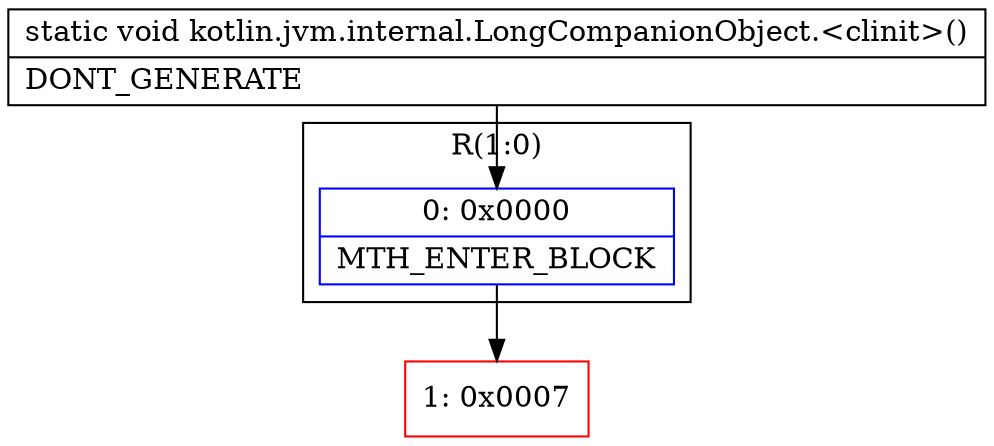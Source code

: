 digraph "CFG forkotlin.jvm.internal.LongCompanionObject.\<clinit\>()V" {
subgraph cluster_Region_1563121484 {
label = "R(1:0)";
node [shape=record,color=blue];
Node_0 [shape=record,label="{0\:\ 0x0000|MTH_ENTER_BLOCK\l}"];
}
Node_1 [shape=record,color=red,label="{1\:\ 0x0007}"];
MethodNode[shape=record,label="{static void kotlin.jvm.internal.LongCompanionObject.\<clinit\>()  | DONT_GENERATE\l}"];
MethodNode -> Node_0;
Node_0 -> Node_1;
}

